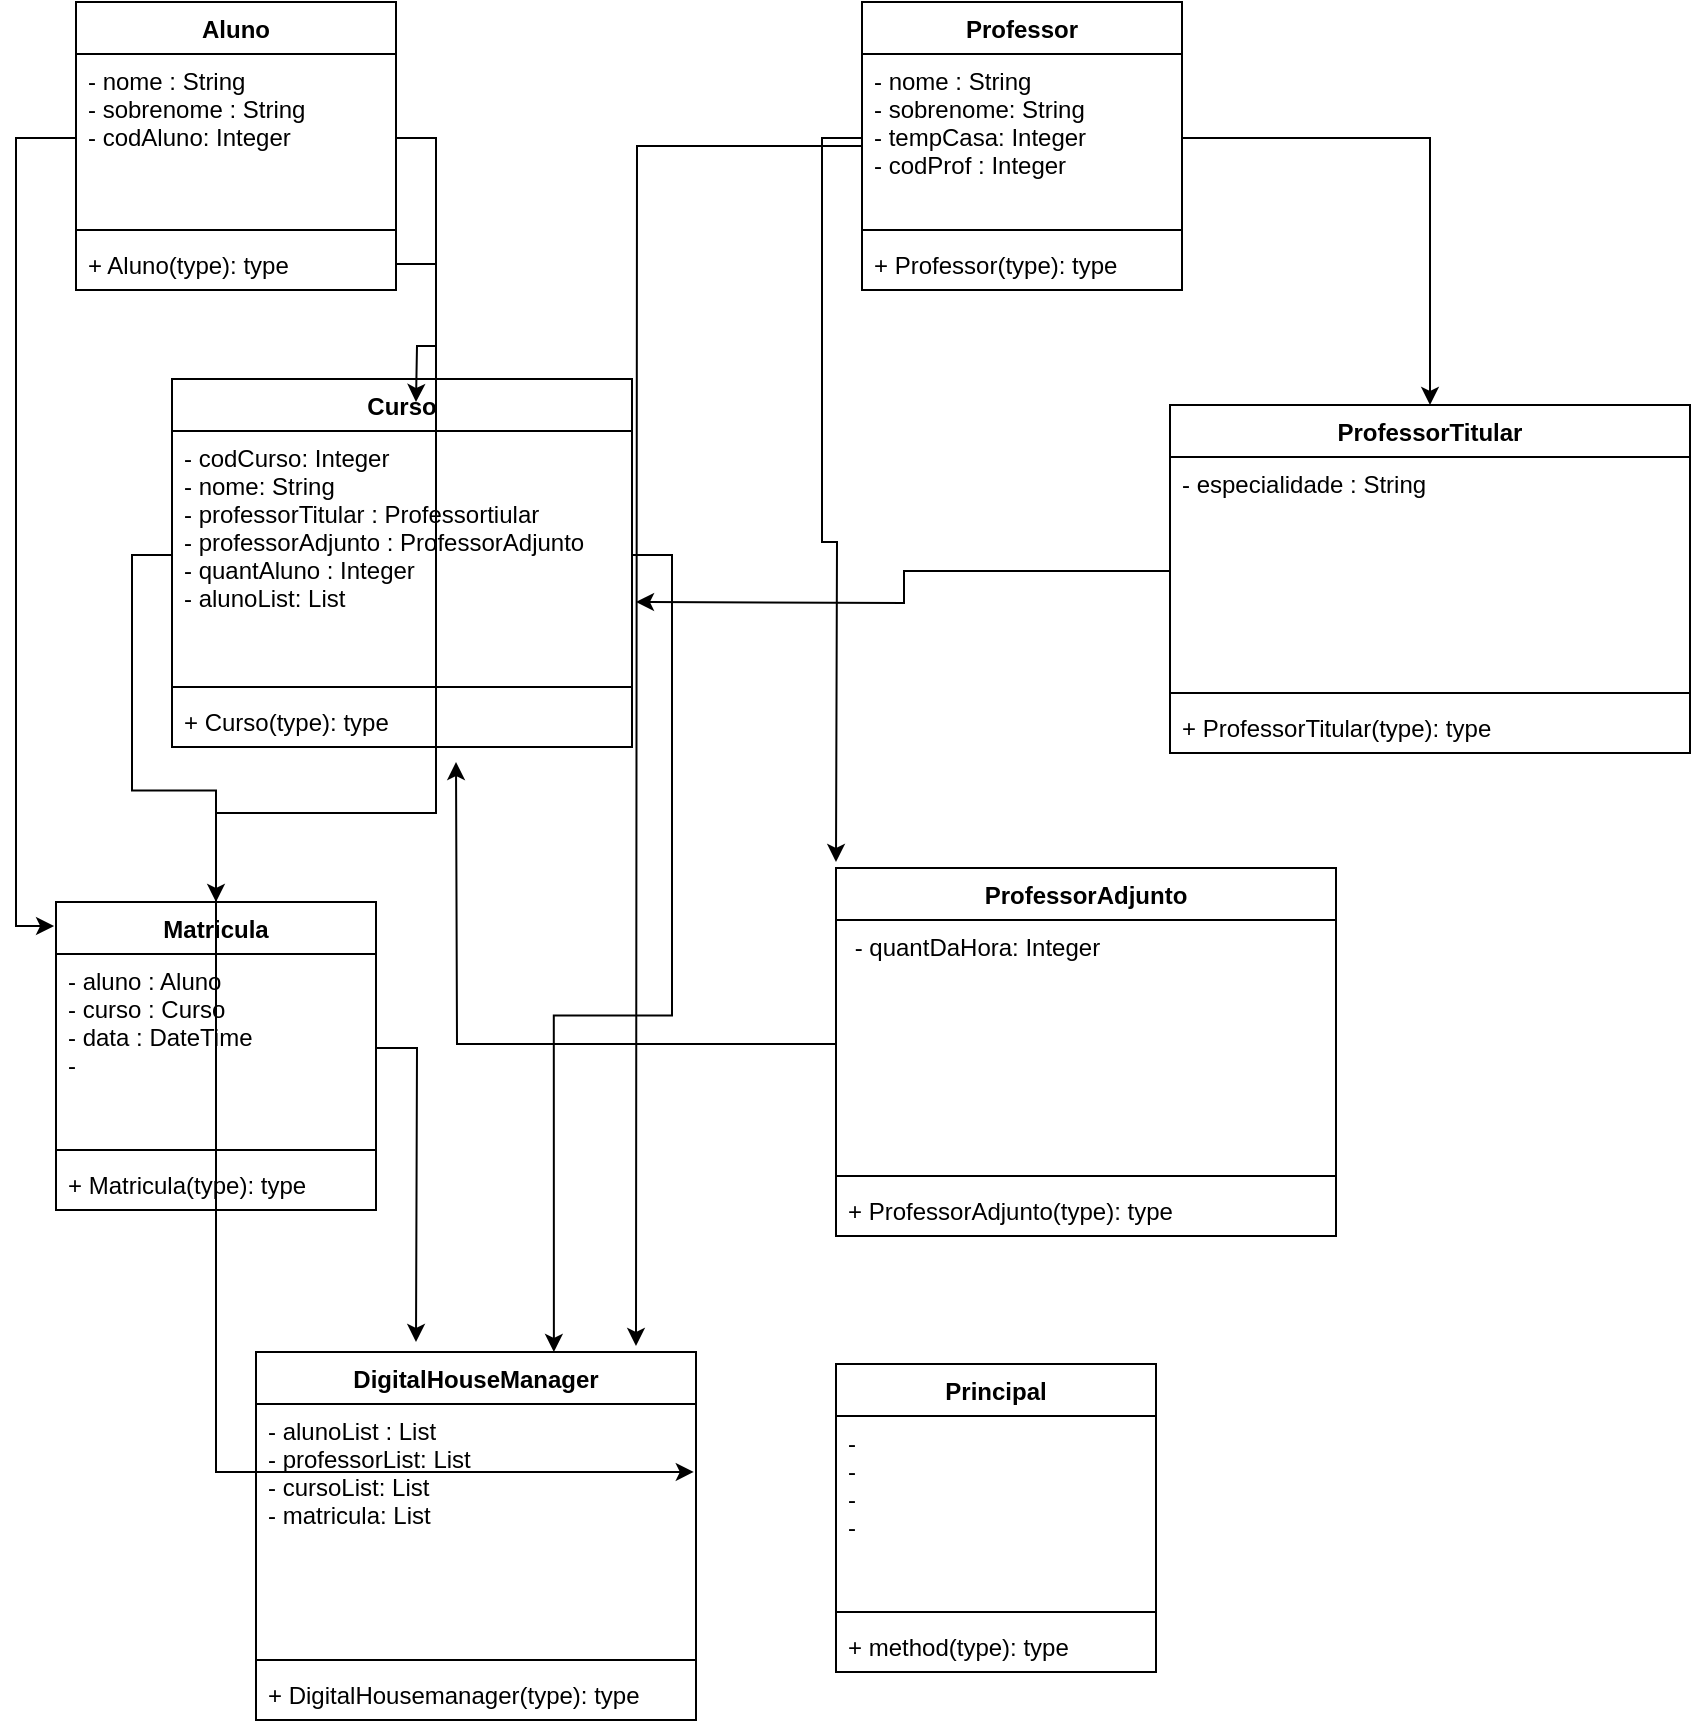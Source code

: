 <mxfile version="10.6.6" type="github"><diagram id="RU5WGfpUpmYqi-TDa6GC" name="Page-1"><mxGraphModel dx="1667" dy="435" grid="1" gridSize="10" guides="1" tooltips="1" connect="1" arrows="1" fold="1" page="1" pageScale="1" pageWidth="827" pageHeight="1169" math="0" shadow="0"><root><mxCell id="0"/><mxCell id="1" parent="0"/><mxCell id="ndmfWTeS5QdLj4ZcmIpO-1" value="Aluno" style="swimlane;fontStyle=1;align=center;verticalAlign=top;childLayout=stackLayout;horizontal=1;startSize=26;horizontalStack=0;resizeParent=1;resizeParentMax=0;resizeLast=0;collapsible=1;marginBottom=0;" vertex="1" parent="1"><mxGeometry x="20" y="20" width="160" height="144" as="geometry"/></mxCell><mxCell id="ndmfWTeS5QdLj4ZcmIpO-2" value="- nome : String&#10;- sobrenome : String&#10;- codAluno: Integer&#10;" style="text;strokeColor=none;fillColor=none;align=left;verticalAlign=top;spacingLeft=4;spacingRight=4;overflow=hidden;rotatable=0;points=[[0,0.5],[1,0.5]];portConstraint=eastwest;" vertex="1" parent="ndmfWTeS5QdLj4ZcmIpO-1"><mxGeometry y="26" width="160" height="84" as="geometry"/></mxCell><mxCell id="ndmfWTeS5QdLj4ZcmIpO-3" value="" style="line;strokeWidth=1;fillColor=none;align=left;verticalAlign=middle;spacingTop=-1;spacingLeft=3;spacingRight=3;rotatable=0;labelPosition=right;points=[];portConstraint=eastwest;" vertex="1" parent="ndmfWTeS5QdLj4ZcmIpO-1"><mxGeometry y="110" width="160" height="8" as="geometry"/></mxCell><mxCell id="ndmfWTeS5QdLj4ZcmIpO-4" value="+ Aluno(type): type" style="text;strokeColor=none;fillColor=none;align=left;verticalAlign=top;spacingLeft=4;spacingRight=4;overflow=hidden;rotatable=0;points=[[0,0.5],[1,0.5]];portConstraint=eastwest;" vertex="1" parent="ndmfWTeS5QdLj4ZcmIpO-1"><mxGeometry y="118" width="160" height="26" as="geometry"/></mxCell><mxCell id="ndmfWTeS5QdLj4ZcmIpO-46" style="edgeStyle=orthogonalEdgeStyle;rounded=0;orthogonalLoop=1;jettySize=auto;html=1;" edge="1" parent="1" source="ndmfWTeS5QdLj4ZcmIpO-5"><mxGeometry relative="1" as="geometry"><mxPoint x="300" y="692" as="targetPoint"/></mxGeometry></mxCell><mxCell id="ndmfWTeS5QdLj4ZcmIpO-5" value="Professor" style="swimlane;fontStyle=1;align=center;verticalAlign=top;childLayout=stackLayout;horizontal=1;startSize=26;horizontalStack=0;resizeParent=1;resizeParentMax=0;resizeLast=0;collapsible=1;marginBottom=0;" vertex="1" parent="1"><mxGeometry x="413" y="20" width="160" height="144" as="geometry"/></mxCell><mxCell id="ndmfWTeS5QdLj4ZcmIpO-6" value="- nome : String&#10;- sobrenome: String&#10;- tempCasa: Integer&#10;- codProf : Integer&#10;&#10;" style="text;strokeColor=none;fillColor=none;align=left;verticalAlign=top;spacingLeft=4;spacingRight=4;overflow=hidden;rotatable=0;points=[[0,0.5],[1,0.5]];portConstraint=eastwest;" vertex="1" parent="ndmfWTeS5QdLj4ZcmIpO-5"><mxGeometry y="26" width="160" height="84" as="geometry"/></mxCell><mxCell id="ndmfWTeS5QdLj4ZcmIpO-7" value="" style="line;strokeWidth=1;fillColor=none;align=left;verticalAlign=middle;spacingTop=-1;spacingLeft=3;spacingRight=3;rotatable=0;labelPosition=right;points=[];portConstraint=eastwest;" vertex="1" parent="ndmfWTeS5QdLj4ZcmIpO-5"><mxGeometry y="110" width="160" height="8" as="geometry"/></mxCell><mxCell id="ndmfWTeS5QdLj4ZcmIpO-8" value="+ Professor(type): type" style="text;strokeColor=none;fillColor=none;align=left;verticalAlign=top;spacingLeft=4;spacingRight=4;overflow=hidden;rotatable=0;points=[[0,0.5],[1,0.5]];portConstraint=eastwest;" vertex="1" parent="ndmfWTeS5QdLj4ZcmIpO-5"><mxGeometry y="118" width="160" height="26" as="geometry"/></mxCell><mxCell id="ndmfWTeS5QdLj4ZcmIpO-9" value="Curso" style="swimlane;fontStyle=1;align=center;verticalAlign=top;childLayout=stackLayout;horizontal=1;startSize=26;horizontalStack=0;resizeParent=1;resizeParentMax=0;resizeLast=0;collapsible=1;marginBottom=0;" vertex="1" parent="1"><mxGeometry x="68" y="208.5" width="230" height="184" as="geometry"/></mxCell><mxCell id="ndmfWTeS5QdLj4ZcmIpO-10" value="- codCurso: Integer&#10;- nome: String&#10;- professorTitular : Professortiular&#10;- professorAdjunto : ProfessorAdjunto&#10;- quantAluno : Integer&#10;- alunoList: List&#10;&#10;" style="text;strokeColor=none;fillColor=none;align=left;verticalAlign=top;spacingLeft=4;spacingRight=4;overflow=hidden;rotatable=0;points=[[0,0.5],[1,0.5]];portConstraint=eastwest;" vertex="1" parent="ndmfWTeS5QdLj4ZcmIpO-9"><mxGeometry y="26" width="230" height="124" as="geometry"/></mxCell><mxCell id="ndmfWTeS5QdLj4ZcmIpO-11" value="" style="line;strokeWidth=1;fillColor=none;align=left;verticalAlign=middle;spacingTop=-1;spacingLeft=3;spacingRight=3;rotatable=0;labelPosition=right;points=[];portConstraint=eastwest;" vertex="1" parent="ndmfWTeS5QdLj4ZcmIpO-9"><mxGeometry y="150" width="230" height="8" as="geometry"/></mxCell><mxCell id="ndmfWTeS5QdLj4ZcmIpO-12" value="+ Curso(type): type" style="text;strokeColor=none;fillColor=none;align=left;verticalAlign=top;spacingLeft=4;spacingRight=4;overflow=hidden;rotatable=0;points=[[0,0.5],[1,0.5]];portConstraint=eastwest;" vertex="1" parent="ndmfWTeS5QdLj4ZcmIpO-9"><mxGeometry y="158" width="230" height="26" as="geometry"/></mxCell><mxCell id="ndmfWTeS5QdLj4ZcmIpO-13" value="ProfessorTitular" style="swimlane;fontStyle=1;align=center;verticalAlign=top;childLayout=stackLayout;horizontal=1;startSize=26;horizontalStack=0;resizeParent=1;resizeParentMax=0;resizeLast=0;collapsible=1;marginBottom=0;" vertex="1" parent="1"><mxGeometry x="567" y="221.5" width="260" height="174" as="geometry"/></mxCell><mxCell id="ndmfWTeS5QdLj4ZcmIpO-14" value="- especialidade : String&#10;&#10;" style="text;strokeColor=none;fillColor=none;align=left;verticalAlign=top;spacingLeft=4;spacingRight=4;overflow=hidden;rotatable=0;points=[[0,0.5],[1,0.5]];portConstraint=eastwest;" vertex="1" parent="ndmfWTeS5QdLj4ZcmIpO-13"><mxGeometry y="26" width="260" height="114" as="geometry"/></mxCell><mxCell id="ndmfWTeS5QdLj4ZcmIpO-15" value="" style="line;strokeWidth=1;fillColor=none;align=left;verticalAlign=middle;spacingTop=-1;spacingLeft=3;spacingRight=3;rotatable=0;labelPosition=right;points=[];portConstraint=eastwest;" vertex="1" parent="ndmfWTeS5QdLj4ZcmIpO-13"><mxGeometry y="140" width="260" height="8" as="geometry"/></mxCell><mxCell id="ndmfWTeS5QdLj4ZcmIpO-16" value="+ ProfessorTitular(type): type" style="text;strokeColor=none;fillColor=none;align=left;verticalAlign=top;spacingLeft=4;spacingRight=4;overflow=hidden;rotatable=0;points=[[0,0.5],[1,0.5]];portConstraint=eastwest;" vertex="1" parent="ndmfWTeS5QdLj4ZcmIpO-13"><mxGeometry y="148" width="260" height="26" as="geometry"/></mxCell><mxCell id="ndmfWTeS5QdLj4ZcmIpO-17" value="Matricula" style="swimlane;fontStyle=1;align=center;verticalAlign=top;childLayout=stackLayout;horizontal=1;startSize=26;horizontalStack=0;resizeParent=1;resizeParentMax=0;resizeLast=0;collapsible=1;marginBottom=0;" vertex="1" parent="1"><mxGeometry x="10" y="470" width="160" height="154" as="geometry"/></mxCell><mxCell id="ndmfWTeS5QdLj4ZcmIpO-18" value="- aluno : Aluno&#10;- curso : Curso&#10;- data : DateTime&#10;-&#10;" style="text;strokeColor=none;fillColor=none;align=left;verticalAlign=top;spacingLeft=4;spacingRight=4;overflow=hidden;rotatable=0;points=[[0,0.5],[1,0.5]];portConstraint=eastwest;" vertex="1" parent="ndmfWTeS5QdLj4ZcmIpO-17"><mxGeometry y="26" width="160" height="94" as="geometry"/></mxCell><mxCell id="ndmfWTeS5QdLj4ZcmIpO-19" value="" style="line;strokeWidth=1;fillColor=none;align=left;verticalAlign=middle;spacingTop=-1;spacingLeft=3;spacingRight=3;rotatable=0;labelPosition=right;points=[];portConstraint=eastwest;" vertex="1" parent="ndmfWTeS5QdLj4ZcmIpO-17"><mxGeometry y="120" width="160" height="8" as="geometry"/></mxCell><mxCell id="ndmfWTeS5QdLj4ZcmIpO-20" value="+ Matricula(type): type" style="text;strokeColor=none;fillColor=none;align=left;verticalAlign=top;spacingLeft=4;spacingRight=4;overflow=hidden;rotatable=0;points=[[0,0.5],[1,0.5]];portConstraint=eastwest;" vertex="1" parent="ndmfWTeS5QdLj4ZcmIpO-17"><mxGeometry y="128" width="160" height="26" as="geometry"/></mxCell><mxCell id="ndmfWTeS5QdLj4ZcmIpO-21" value="ProfessorAdjunto" style="swimlane;fontStyle=1;align=center;verticalAlign=top;childLayout=stackLayout;horizontal=1;startSize=26;horizontalStack=0;resizeParent=1;resizeParentMax=0;resizeLast=0;collapsible=1;marginBottom=0;" vertex="1" parent="1"><mxGeometry x="400" y="453" width="250" height="184" as="geometry"/></mxCell><mxCell id="ndmfWTeS5QdLj4ZcmIpO-22" value=" - quantDaHora: Integer" style="text;strokeColor=none;fillColor=none;align=left;verticalAlign=top;spacingLeft=4;spacingRight=4;overflow=hidden;rotatable=0;points=[[0,0.5],[1,0.5]];portConstraint=eastwest;" vertex="1" parent="ndmfWTeS5QdLj4ZcmIpO-21"><mxGeometry y="26" width="250" height="124" as="geometry"/></mxCell><mxCell id="ndmfWTeS5QdLj4ZcmIpO-23" value="" style="line;strokeWidth=1;fillColor=none;align=left;verticalAlign=middle;spacingTop=-1;spacingLeft=3;spacingRight=3;rotatable=0;labelPosition=right;points=[];portConstraint=eastwest;" vertex="1" parent="ndmfWTeS5QdLj4ZcmIpO-21"><mxGeometry y="150" width="250" height="8" as="geometry"/></mxCell><mxCell id="ndmfWTeS5QdLj4ZcmIpO-24" value="+ ProfessorAdjunto(type): type" style="text;strokeColor=none;fillColor=none;align=left;verticalAlign=top;spacingLeft=4;spacingRight=4;overflow=hidden;rotatable=0;points=[[0,0.5],[1,0.5]];portConstraint=eastwest;" vertex="1" parent="ndmfWTeS5QdLj4ZcmIpO-21"><mxGeometry y="158" width="250" height="26" as="geometry"/></mxCell><mxCell id="ndmfWTeS5QdLj4ZcmIpO-26" value="DigitalHouseManager" style="swimlane;fontStyle=1;align=center;verticalAlign=top;childLayout=stackLayout;horizontal=1;startSize=26;horizontalStack=0;resizeParent=1;resizeParentMax=0;resizeLast=0;collapsible=1;marginBottom=0;" vertex="1" parent="1"><mxGeometry x="110" y="695" width="220" height="184" as="geometry"/></mxCell><mxCell id="ndmfWTeS5QdLj4ZcmIpO-27" value="- alunoList : List&#10;- professorList: List&#10;- cursoList: List&#10;- matricula: List&#10;&#10;" style="text;strokeColor=none;fillColor=none;align=left;verticalAlign=top;spacingLeft=4;spacingRight=4;overflow=hidden;rotatable=0;points=[[0,0.5],[1,0.5]];portConstraint=eastwest;" vertex="1" parent="ndmfWTeS5QdLj4ZcmIpO-26"><mxGeometry y="26" width="220" height="124" as="geometry"/></mxCell><mxCell id="ndmfWTeS5QdLj4ZcmIpO-28" value="" style="line;strokeWidth=1;fillColor=none;align=left;verticalAlign=middle;spacingTop=-1;spacingLeft=3;spacingRight=3;rotatable=0;labelPosition=right;points=[];portConstraint=eastwest;" vertex="1" parent="ndmfWTeS5QdLj4ZcmIpO-26"><mxGeometry y="150" width="220" height="8" as="geometry"/></mxCell><mxCell id="ndmfWTeS5QdLj4ZcmIpO-29" value="+ DigitalHousemanager(type): type" style="text;strokeColor=none;fillColor=none;align=left;verticalAlign=top;spacingLeft=4;spacingRight=4;overflow=hidden;rotatable=0;points=[[0,0.5],[1,0.5]];portConstraint=eastwest;" vertex="1" parent="ndmfWTeS5QdLj4ZcmIpO-26"><mxGeometry y="158" width="220" height="26" as="geometry"/></mxCell><mxCell id="ndmfWTeS5QdLj4ZcmIpO-31" value="Principal" style="swimlane;fontStyle=1;align=center;verticalAlign=top;childLayout=stackLayout;horizontal=1;startSize=26;horizontalStack=0;resizeParent=1;resizeParentMax=0;resizeLast=0;collapsible=1;marginBottom=0;" vertex="1" parent="1"><mxGeometry x="400" y="701" width="160" height="154" as="geometry"/></mxCell><mxCell id="ndmfWTeS5QdLj4ZcmIpO-32" value="-&#10;-&#10;-&#10;-&#10;" style="text;strokeColor=none;fillColor=none;align=left;verticalAlign=top;spacingLeft=4;spacingRight=4;overflow=hidden;rotatable=0;points=[[0,0.5],[1,0.5]];portConstraint=eastwest;" vertex="1" parent="ndmfWTeS5QdLj4ZcmIpO-31"><mxGeometry y="26" width="160" height="94" as="geometry"/></mxCell><mxCell id="ndmfWTeS5QdLj4ZcmIpO-33" value="" style="line;strokeWidth=1;fillColor=none;align=left;verticalAlign=middle;spacingTop=-1;spacingLeft=3;spacingRight=3;rotatable=0;labelPosition=right;points=[];portConstraint=eastwest;" vertex="1" parent="ndmfWTeS5QdLj4ZcmIpO-31"><mxGeometry y="120" width="160" height="8" as="geometry"/></mxCell><mxCell id="ndmfWTeS5QdLj4ZcmIpO-34" value="+ method(type): type" style="text;strokeColor=none;fillColor=none;align=left;verticalAlign=top;spacingLeft=4;spacingRight=4;overflow=hidden;rotatable=0;points=[[0,0.5],[1,0.5]];portConstraint=eastwest;" vertex="1" parent="ndmfWTeS5QdLj4ZcmIpO-31"><mxGeometry y="128" width="160" height="26" as="geometry"/></mxCell><mxCell id="ndmfWTeS5QdLj4ZcmIpO-35" style="edgeStyle=orthogonalEdgeStyle;rounded=0;orthogonalLoop=1;jettySize=auto;html=1;" edge="1" parent="1" source="ndmfWTeS5QdLj4ZcmIpO-6" target="ndmfWTeS5QdLj4ZcmIpO-13"><mxGeometry relative="1" as="geometry"/></mxCell><mxCell id="ndmfWTeS5QdLj4ZcmIpO-36" style="edgeStyle=orthogonalEdgeStyle;rounded=0;orthogonalLoop=1;jettySize=auto;html=1;" edge="1" parent="1" source="ndmfWTeS5QdLj4ZcmIpO-6"><mxGeometry relative="1" as="geometry"><mxPoint x="400" y="450" as="targetPoint"/></mxGeometry></mxCell><mxCell id="ndmfWTeS5QdLj4ZcmIpO-37" style="edgeStyle=orthogonalEdgeStyle;rounded=0;orthogonalLoop=1;jettySize=auto;html=1;" edge="1" parent="1" source="ndmfWTeS5QdLj4ZcmIpO-4"><mxGeometry relative="1" as="geometry"><mxPoint x="190" y="220" as="targetPoint"/></mxGeometry></mxCell><mxCell id="ndmfWTeS5QdLj4ZcmIpO-38" style="edgeStyle=orthogonalEdgeStyle;rounded=0;orthogonalLoop=1;jettySize=auto;html=1;" edge="1" parent="1" source="ndmfWTeS5QdLj4ZcmIpO-14"><mxGeometry relative="1" as="geometry"><mxPoint x="300" y="320" as="targetPoint"/></mxGeometry></mxCell><mxCell id="ndmfWTeS5QdLj4ZcmIpO-39" style="edgeStyle=orthogonalEdgeStyle;rounded=0;orthogonalLoop=1;jettySize=auto;html=1;" edge="1" parent="1" source="ndmfWTeS5QdLj4ZcmIpO-22"><mxGeometry relative="1" as="geometry"><mxPoint x="210" y="400" as="targetPoint"/></mxGeometry></mxCell><mxCell id="ndmfWTeS5QdLj4ZcmIpO-41" style="edgeStyle=orthogonalEdgeStyle;rounded=0;orthogonalLoop=1;jettySize=auto;html=1;entryX=-0.006;entryY=0.078;entryDx=0;entryDy=0;entryPerimeter=0;" edge="1" parent="1" source="ndmfWTeS5QdLj4ZcmIpO-2" target="ndmfWTeS5QdLj4ZcmIpO-17"><mxGeometry relative="1" as="geometry"/></mxCell><mxCell id="ndmfWTeS5QdLj4ZcmIpO-42" style="edgeStyle=orthogonalEdgeStyle;rounded=0;orthogonalLoop=1;jettySize=auto;html=1;" edge="1" parent="1" source="ndmfWTeS5QdLj4ZcmIpO-10" target="ndmfWTeS5QdLj4ZcmIpO-17"><mxGeometry relative="1" as="geometry"/></mxCell><mxCell id="ndmfWTeS5QdLj4ZcmIpO-43" style="edgeStyle=orthogonalEdgeStyle;rounded=0;orthogonalLoop=1;jettySize=auto;html=1;" edge="1" parent="1" source="ndmfWTeS5QdLj4ZcmIpO-18"><mxGeometry relative="1" as="geometry"><mxPoint x="190" y="690" as="targetPoint"/></mxGeometry></mxCell><mxCell id="ndmfWTeS5QdLj4ZcmIpO-44" style="edgeStyle=orthogonalEdgeStyle;rounded=0;orthogonalLoop=1;jettySize=auto;html=1;entryX=0.677;entryY=0;entryDx=0;entryDy=0;entryPerimeter=0;" edge="1" parent="1" source="ndmfWTeS5QdLj4ZcmIpO-10" target="ndmfWTeS5QdLj4ZcmIpO-26"><mxGeometry relative="1" as="geometry"/></mxCell><mxCell id="ndmfWTeS5QdLj4ZcmIpO-45" style="edgeStyle=orthogonalEdgeStyle;rounded=0;orthogonalLoop=1;jettySize=auto;html=1;entryX=0.995;entryY=0.274;entryDx=0;entryDy=0;entryPerimeter=0;" edge="1" parent="1" source="ndmfWTeS5QdLj4ZcmIpO-2" target="ndmfWTeS5QdLj4ZcmIpO-27"><mxGeometry relative="1" as="geometry"/></mxCell></root></mxGraphModel></diagram></mxfile>